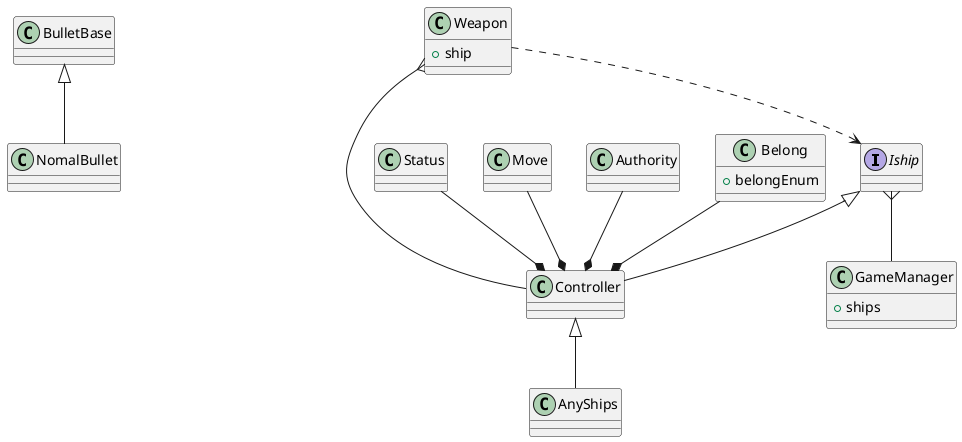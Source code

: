 @startuml SpaceWar2

interface Iship{

}
class Controller{

}
class Status{       
}

class Move{
    
}

class Authority{
    
}
class Belong{
    +belongEnum
}
class Weapon{
    +ship
}
class GameManager{
    +ships
}
class AnyShips{

}
class BulletBase{

}
class NomalBullet{

}
Controller --u|> Iship
Status --*Controller
Move --*Controller
Authority --*Controller
/'Controller ..>Controller'/
Belong --*Controller
Weapon..>Iship
Weapon}--Controller

Iship}--GameManager

AnyShips--u|>Controller
NomalBullet--u|>BulletBase


/'docker run -d -p 8080:8080 plantuml/plantuml-server:jetty'/
/'してから、alt + D すること'/

/'https://qiita.com/devopsCoordinator/items/213e45694dfac0edcfbc'/
@enduml